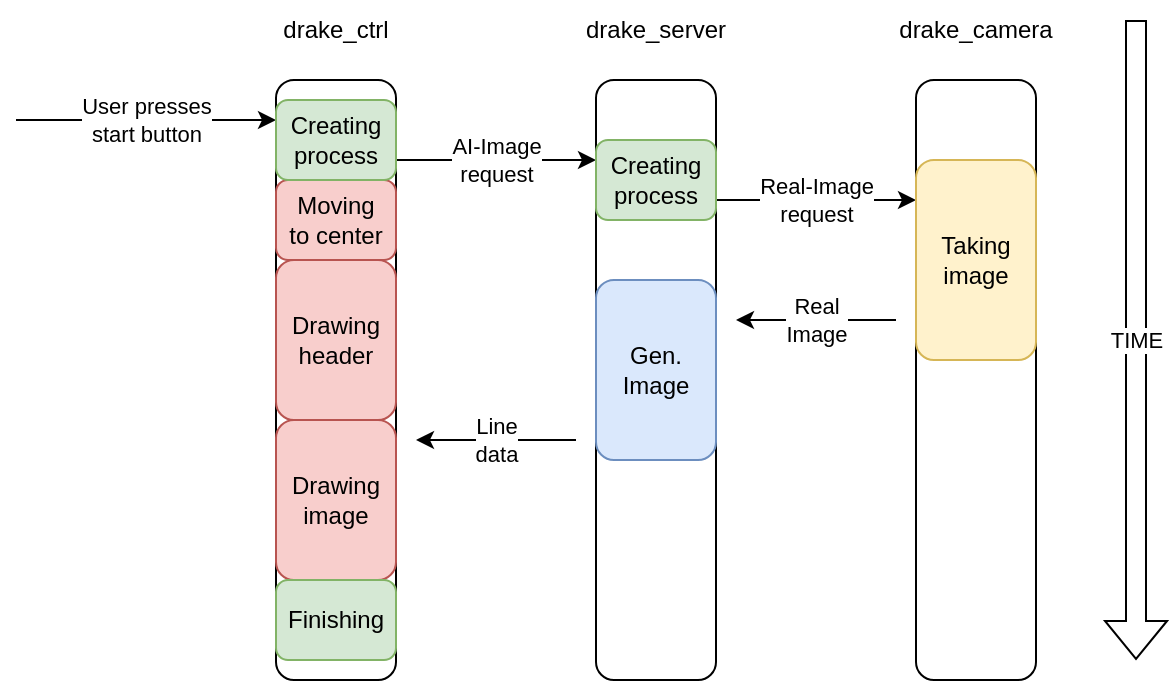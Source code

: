 <mxfile version="23.1.5" type="device">
  <diagram name="Page-1" id="DAqxF8l44s_Pob2RhpRN">
    <mxGraphModel dx="819" dy="589" grid="1" gridSize="10" guides="1" tooltips="1" connect="1" arrows="1" fold="1" page="1" pageScale="1" pageWidth="850" pageHeight="1100" math="0" shadow="0">
      <root>
        <mxCell id="0" />
        <mxCell id="1" parent="0" />
        <mxCell id="41LR1CDL4qPxIf16M5hl-3" value="drake_ctrl" style="text;html=1;align=center;verticalAlign=middle;whiteSpace=wrap;rounded=0;" vertex="1" parent="1">
          <mxGeometry x="170" y="230" width="60" height="30" as="geometry" />
        </mxCell>
        <mxCell id="41LR1CDL4qPxIf16M5hl-5" value="drake_server" style="text;html=1;align=center;verticalAlign=middle;whiteSpace=wrap;rounded=0;" vertex="1" parent="1">
          <mxGeometry x="330" y="230" width="60" height="30" as="geometry" />
        </mxCell>
        <mxCell id="41LR1CDL4qPxIf16M5hl-7" value="drake_camera" style="text;html=1;align=center;verticalAlign=middle;whiteSpace=wrap;rounded=0;" vertex="1" parent="1">
          <mxGeometry x="490" y="230" width="60" height="30" as="geometry" />
        </mxCell>
        <mxCell id="41LR1CDL4qPxIf16M5hl-8" value="AI-Image&lt;br&gt;request" style="endArrow=classic;html=1;rounded=0;" edge="1" parent="1">
          <mxGeometry width="50" height="50" relative="1" as="geometry">
            <mxPoint x="230" y="310" as="sourcePoint" />
            <mxPoint x="330" y="310" as="targetPoint" />
          </mxGeometry>
        </mxCell>
        <mxCell id="41LR1CDL4qPxIf16M5hl-9" value="User presses&lt;br&gt;start button" style="endArrow=classic;html=1;rounded=0;" edge="1" parent="1">
          <mxGeometry width="50" height="50" relative="1" as="geometry">
            <mxPoint x="40" y="290" as="sourcePoint" />
            <mxPoint x="170" y="290" as="targetPoint" />
          </mxGeometry>
        </mxCell>
        <mxCell id="41LR1CDL4qPxIf16M5hl-12" value="Real-Image&lt;br&gt;request" style="endArrow=classic;html=1;rounded=0;" edge="1" parent="1">
          <mxGeometry width="50" height="50" relative="1" as="geometry">
            <mxPoint x="390" y="330" as="sourcePoint" />
            <mxPoint x="490" y="330" as="targetPoint" />
          </mxGeometry>
        </mxCell>
        <mxCell id="41LR1CDL4qPxIf16M5hl-17" value="" style="rounded=1;whiteSpace=wrap;html=1;" vertex="1" parent="1">
          <mxGeometry x="170" y="270" width="60" height="300" as="geometry" />
        </mxCell>
        <mxCell id="41LR1CDL4qPxIf16M5hl-18" value="" style="rounded=1;whiteSpace=wrap;html=1;" vertex="1" parent="1">
          <mxGeometry x="330" y="270" width="60" height="300" as="geometry" />
        </mxCell>
        <mxCell id="41LR1CDL4qPxIf16M5hl-19" value="" style="rounded=1;whiteSpace=wrap;html=1;" vertex="1" parent="1">
          <mxGeometry x="490" y="270" width="60" height="300" as="geometry" />
        </mxCell>
        <mxCell id="41LR1CDL4qPxIf16M5hl-20" value="Moving&lt;br&gt;to center" style="rounded=1;whiteSpace=wrap;html=1;fillColor=#f8cecc;strokeColor=#b85450;" vertex="1" parent="1">
          <mxGeometry x="170" y="320" width="60" height="40" as="geometry" />
        </mxCell>
        <mxCell id="41LR1CDL4qPxIf16M5hl-21" value="Taking&lt;br&gt;image" style="rounded=1;whiteSpace=wrap;html=1;fillColor=#fff2cc;strokeColor=#d6b656;" vertex="1" parent="1">
          <mxGeometry x="490" y="310" width="60" height="100" as="geometry" />
        </mxCell>
        <mxCell id="41LR1CDL4qPxIf16M5hl-22" value="TIME" style="shape=flexArrow;endArrow=classic;html=1;rounded=0;" edge="1" parent="1">
          <mxGeometry width="50" height="50" relative="1" as="geometry">
            <mxPoint x="600" y="240" as="sourcePoint" />
            <mxPoint x="600" y="560" as="targetPoint" />
          </mxGeometry>
        </mxCell>
        <mxCell id="41LR1CDL4qPxIf16M5hl-25" value="Real&lt;br&gt;Image" style="endArrow=classic;html=1;rounded=0;" edge="1" parent="1">
          <mxGeometry width="50" height="50" relative="1" as="geometry">
            <mxPoint x="480" y="390" as="sourcePoint" />
            <mxPoint x="400" y="390" as="targetPoint" />
          </mxGeometry>
        </mxCell>
        <mxCell id="41LR1CDL4qPxIf16M5hl-28" value="Gen.&lt;br&gt;Image" style="rounded=1;whiteSpace=wrap;html=1;fillColor=#dae8fc;strokeColor=#6c8ebf;" vertex="1" parent="1">
          <mxGeometry x="330" y="370" width="60" height="90" as="geometry" />
        </mxCell>
        <mxCell id="41LR1CDL4qPxIf16M5hl-29" value="Creating process" style="rounded=1;whiteSpace=wrap;html=1;fillColor=#d5e8d4;strokeColor=#82b366;" vertex="1" parent="1">
          <mxGeometry x="330" y="300" width="60" height="40" as="geometry" />
        </mxCell>
        <mxCell id="41LR1CDL4qPxIf16M5hl-31" value="Creating process" style="rounded=1;whiteSpace=wrap;html=1;fillColor=#d5e8d4;strokeColor=#82b366;" vertex="1" parent="1">
          <mxGeometry x="170" y="280" width="60" height="40" as="geometry" />
        </mxCell>
        <mxCell id="41LR1CDL4qPxIf16M5hl-32" value="Drawing&lt;br&gt;header" style="rounded=1;whiteSpace=wrap;html=1;fillColor=#f8cecc;strokeColor=#b85450;" vertex="1" parent="1">
          <mxGeometry x="170" y="360" width="60" height="80" as="geometry" />
        </mxCell>
        <mxCell id="41LR1CDL4qPxIf16M5hl-33" value="Drawing&lt;br&gt;image" style="rounded=1;whiteSpace=wrap;html=1;fillColor=#f8cecc;strokeColor=#b85450;" vertex="1" parent="1">
          <mxGeometry x="170" y="440" width="60" height="80" as="geometry" />
        </mxCell>
        <mxCell id="41LR1CDL4qPxIf16M5hl-34" value="Line&lt;br&gt;data" style="endArrow=classic;html=1;rounded=0;" edge="1" parent="1">
          <mxGeometry width="50" height="50" relative="1" as="geometry">
            <mxPoint x="320" y="450" as="sourcePoint" />
            <mxPoint x="240" y="450" as="targetPoint" />
          </mxGeometry>
        </mxCell>
        <mxCell id="41LR1CDL4qPxIf16M5hl-35" value="Finishing" style="rounded=1;whiteSpace=wrap;html=1;fillColor=#d5e8d4;strokeColor=#82b366;" vertex="1" parent="1">
          <mxGeometry x="170" y="520" width="60" height="40" as="geometry" />
        </mxCell>
      </root>
    </mxGraphModel>
  </diagram>
</mxfile>
